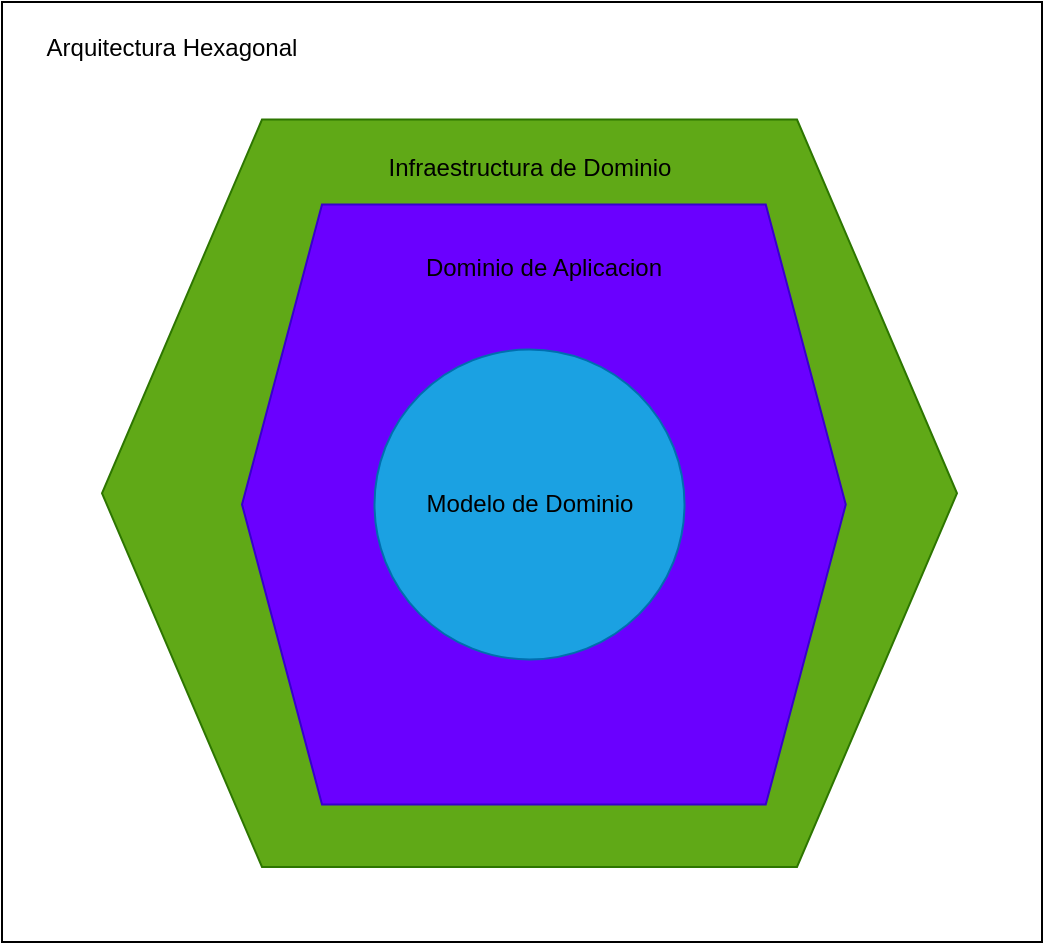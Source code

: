 <mxfile>
    <diagram id="MiSyIvNfqnsG0VhTnkNN" name="Page-1">
        <mxGraphModel dx="1521" dy="830" grid="1" gridSize="10" guides="1" tooltips="1" connect="1" arrows="1" fold="1" page="1" pageScale="1" pageWidth="850" pageHeight="1100" math="0" shadow="0">
            <root>
                <mxCell id="0"/>
                <mxCell id="1" parent="0"/>
                <mxCell id="18" value="" style="rounded=0;whiteSpace=wrap;html=1;" parent="1" vertex="1">
                    <mxGeometry x="10" width="520" height="470" as="geometry"/>
                </mxCell>
                <mxCell id="3" value="" style="shape=hexagon;perimeter=hexagonPerimeter2;whiteSpace=wrap;html=1;fixedSize=1;size=80;rotation=-180;fillColor=#60a917;strokeColor=#2D7600;fontColor=#ffffff;" parent="1" vertex="1">
                    <mxGeometry x="60" y="58.75" width="427.5" height="373.75" as="geometry"/>
                </mxCell>
                <mxCell id="4" value="" style="shape=hexagon;perimeter=hexagonPerimeter2;whiteSpace=wrap;html=1;fixedSize=1;size=40;rotation=-180;fillColor=#6a00ff;strokeColor=#3700CC;fontColor=#ffffff;" parent="1" vertex="1">
                    <mxGeometry x="130.01" y="101.25" width="301.87" height="300" as="geometry"/>
                </mxCell>
                <mxCell id="5" value="" style="ellipse;whiteSpace=wrap;html=1;aspect=fixed;fillColor=#1ba1e2;strokeColor=#006EAF;fontColor=#ffffff;direction=south;" parent="1" vertex="1">
                    <mxGeometry x="196.25" y="173.75" width="155" height="155" as="geometry"/>
                </mxCell>
                <mxCell id="6" value="Dominio de Aplicacion" style="text;html=1;strokeColor=none;fillColor=none;align=center;verticalAlign=middle;whiteSpace=wrap;rounded=0;" parent="1" vertex="1">
                    <mxGeometry x="215.94" y="122.5" width="130" height="20" as="geometry"/>
                </mxCell>
                <mxCell id="7" value="Infraestructura de Dominio" style="text;html=1;strokeColor=none;fillColor=none;align=center;verticalAlign=middle;whiteSpace=wrap;rounded=0;" parent="1" vertex="1">
                    <mxGeometry x="193.75" y="72.5" width="160" height="20" as="geometry"/>
                </mxCell>
                <mxCell id="13" value="Modelo de Dominio" style="text;html=1;strokeColor=none;fillColor=none;align=center;verticalAlign=middle;whiteSpace=wrap;rounded=0;" parent="1" vertex="1">
                    <mxGeometry x="193.75" y="241.25" width="160" height="20" as="geometry"/>
                </mxCell>
                <mxCell id="19" value="Arquitectura Hexagonal" style="text;html=1;strokeColor=none;fillColor=none;align=center;verticalAlign=middle;whiteSpace=wrap;rounded=0;" parent="1" vertex="1">
                    <mxGeometry x="30" y="12.5" width="130" height="20" as="geometry"/>
                </mxCell>
            </root>
        </mxGraphModel>
    </diagram>
</mxfile>